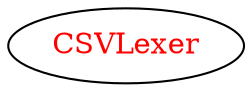 digraph dependencyGraph {
 concentrate=true;
 ranksep="2.0";
 rankdir="LR"; 
 splines="ortho";
"CSVLexer" [fontcolor="red"];
}